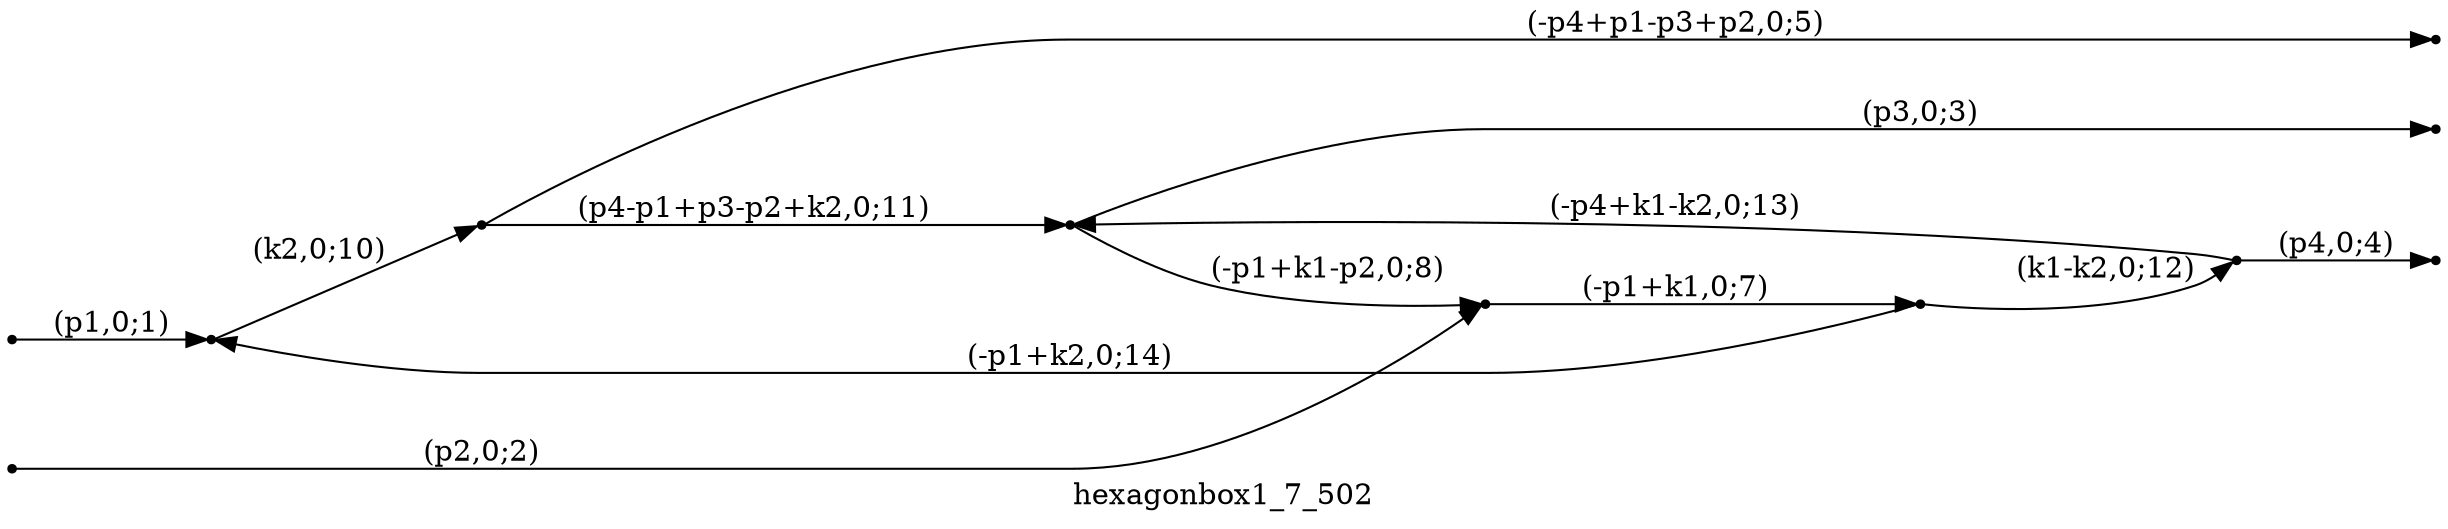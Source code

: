 digraph hexagonbox1_7_502 {
  label="hexagonbox1_7_502";
  rankdir="LR";
  subgraph edges {
    -1 -> 6 [label="(p1,0;1)"];
    -2 -> 1 [label="(p2,0;2)"];
    5 -> -3 [label="(p3,0;3)"];
    3 -> -4 [label="(p4,0;4)"];
    2 -> -5 [label="(-p4+p1-p3+p2,0;5)"];
    1 -> 4 [label="(-p1+k1,0;7)"];
    5 -> 1 [label="(-p1+k1-p2,0;8)"];
    6 -> 2 [label="(k2,0;10)"];
    2 -> 5 [label="(p4-p1+p3-p2+k2,0;11)"];
    4 -> 3 [label="(k1-k2,0;12)"];
    3 -> 5 [label="(-p4+k1-k2,0;13)"];
    4 -> 6 [label="(-p1+k2,0;14)"];
  }
  subgraph incoming { rank="source"; -1; -2; }
  subgraph outgoing { rank="sink"; -3; -4; -5; }
-5 [shape=point];
-4 [shape=point];
-3 [shape=point];
-2 [shape=point];
-1 [shape=point];
1 [shape=point];
2 [shape=point];
3 [shape=point];
4 [shape=point];
5 [shape=point];
6 [shape=point];
}

